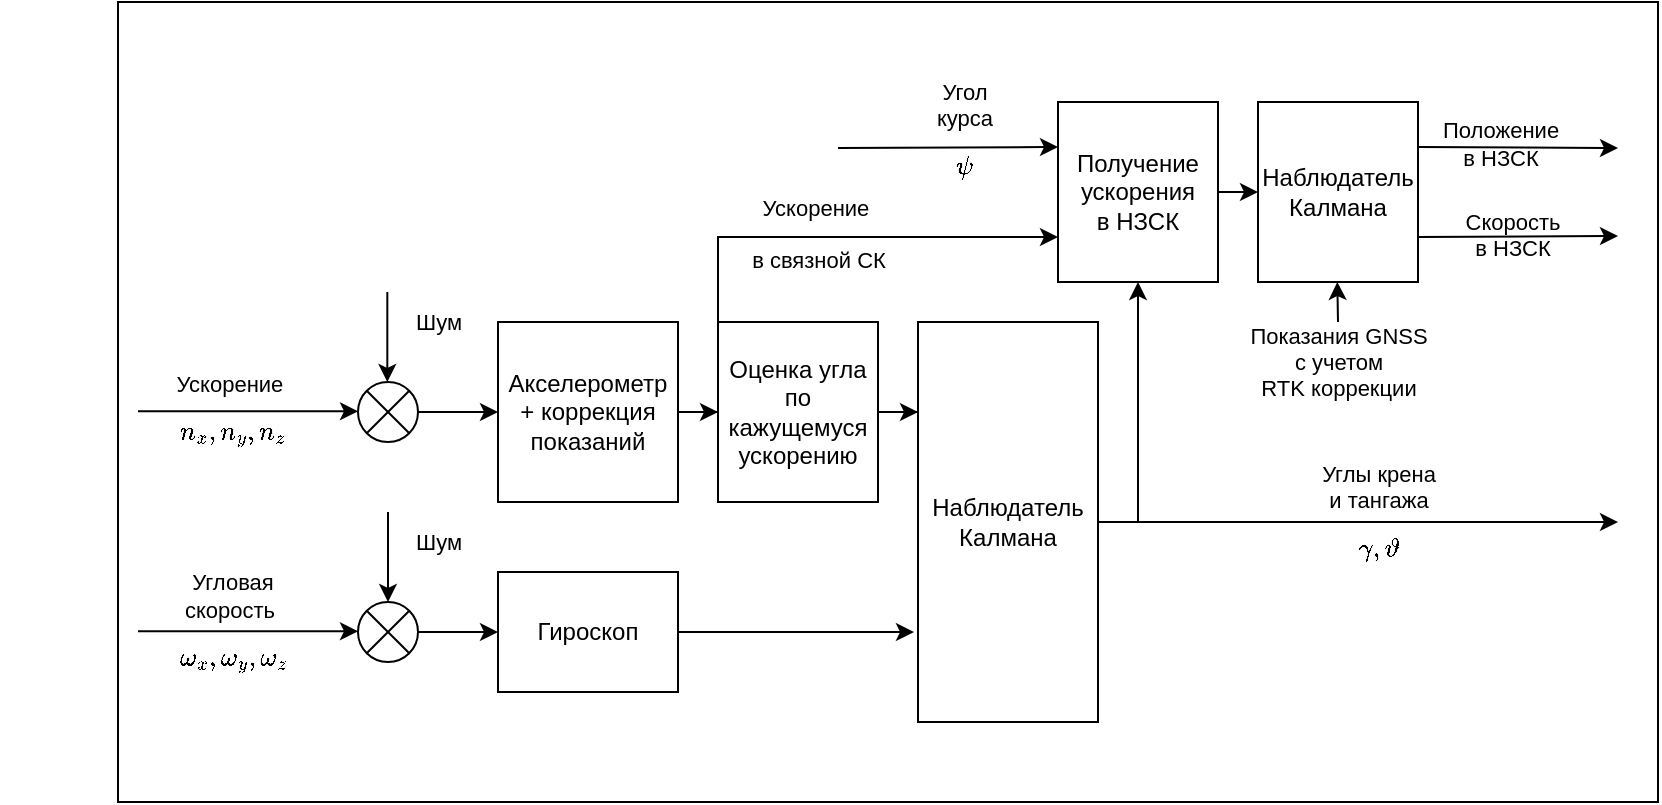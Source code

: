 <mxfile version="14.6.11" type="github">
  <diagram id="kqHRchUTWrbgLfPyTyG0" name="Page-1">
    <mxGraphModel dx="1673" dy="898" grid="1" gridSize="10" guides="1" tooltips="1" connect="1" arrows="1" fold="1" page="1" pageScale="1" pageWidth="827" pageHeight="1169" math="1" shadow="0">
      <root>
        <mxCell id="0" />
        <mxCell id="1" parent="0" />
        <mxCell id="pTG25tufGUdgOwVjfufl-10" style="edgeStyle=orthogonalEdgeStyle;rounded=0;orthogonalLoop=1;jettySize=auto;html=1;entryX=0;entryY=0.5;entryDx=0;entryDy=0;labelBackgroundColor=none;" edge="1" parent="1" source="pTG25tufGUdgOwVjfufl-1" target="pTG25tufGUdgOwVjfufl-9">
          <mxGeometry relative="1" as="geometry" />
        </mxCell>
        <mxCell id="pTG25tufGUdgOwVjfufl-1" value="Акселерометр + коррекция показаний" style="rounded=0;whiteSpace=wrap;html=1;labelBackgroundColor=none;" vertex="1" parent="1">
          <mxGeometry x="200" y="320" width="90" height="90" as="geometry" />
        </mxCell>
        <mxCell id="pTG25tufGUdgOwVjfufl-2" value="" style="endArrow=classic;html=1;labelBackgroundColor=none;" edge="1" parent="1">
          <mxGeometry width="50" height="50" relative="1" as="geometry">
            <mxPoint x="20.0" y="364.66" as="sourcePoint" />
            <mxPoint x="130" y="364.66" as="targetPoint" />
          </mxGeometry>
        </mxCell>
        <mxCell id="pTG25tufGUdgOwVjfufl-3" value="Ускорение&amp;nbsp; $$n_x, n_y, n_z$$" style="edgeLabel;html=1;align=center;verticalAlign=middle;resizable=0;points=[];labelBackgroundColor=none;" vertex="1" connectable="0" parent="pTG25tufGUdgOwVjfufl-2">
          <mxGeometry x="-0.153" y="-1" relative="1" as="geometry">
            <mxPoint y="3" as="offset" />
          </mxGeometry>
        </mxCell>
        <mxCell id="pTG25tufGUdgOwVjfufl-6" style="edgeStyle=orthogonalEdgeStyle;rounded=0;orthogonalLoop=1;jettySize=auto;html=1;entryX=0;entryY=0.5;entryDx=0;entryDy=0;labelBackgroundColor=none;" edge="1" parent="1" source="pTG25tufGUdgOwVjfufl-4" target="pTG25tufGUdgOwVjfufl-1">
          <mxGeometry relative="1" as="geometry" />
        </mxCell>
        <mxCell id="pTG25tufGUdgOwVjfufl-7" style="edgeStyle=orthogonalEdgeStyle;rounded=0;orthogonalLoop=1;jettySize=auto;html=1;exitX=0.5;exitY=0;exitDx=0;exitDy=0;entryX=0.5;entryY=0;entryDx=0;entryDy=0;labelBackgroundColor=none;" edge="1" parent="1" source="pTG25tufGUdgOwVjfufl-4" target="pTG25tufGUdgOwVjfufl-4">
          <mxGeometry relative="1" as="geometry">
            <mxPoint x="138.407" y="315" as="targetPoint" />
          </mxGeometry>
        </mxCell>
        <mxCell id="pTG25tufGUdgOwVjfufl-4" value="" style="shape=sumEllipse;perimeter=ellipsePerimeter;whiteSpace=wrap;html=1;backgroundOutline=1;labelBackgroundColor=none;" vertex="1" parent="1">
          <mxGeometry x="130" y="350" width="30" height="30" as="geometry" />
        </mxCell>
        <mxCell id="pTG25tufGUdgOwVjfufl-27" style="edgeStyle=orthogonalEdgeStyle;rounded=0;orthogonalLoop=1;jettySize=auto;html=1;entryX=0;entryY=0.225;entryDx=0;entryDy=0;entryPerimeter=0;labelBackgroundColor=none;" edge="1" parent="1" source="pTG25tufGUdgOwVjfufl-9" target="pTG25tufGUdgOwVjfufl-11">
          <mxGeometry relative="1" as="geometry" />
        </mxCell>
        <mxCell id="pTG25tufGUdgOwVjfufl-9" value="Оценка угла по кажущемуся ускорению" style="rounded=0;whiteSpace=wrap;html=1;labelBackgroundColor=none;" vertex="1" parent="1">
          <mxGeometry x="310" y="320" width="80" height="90" as="geometry" />
        </mxCell>
        <mxCell id="pTG25tufGUdgOwVjfufl-28" style="edgeStyle=orthogonalEdgeStyle;rounded=0;orthogonalLoop=1;jettySize=auto;html=1;labelBackgroundColor=none;" edge="1" parent="1" source="pTG25tufGUdgOwVjfufl-11">
          <mxGeometry relative="1" as="geometry">
            <mxPoint x="760" y="420" as="targetPoint" />
            <Array as="points">
              <mxPoint x="540" y="420" />
              <mxPoint x="540" y="420" />
            </Array>
          </mxGeometry>
        </mxCell>
        <mxCell id="pTG25tufGUdgOwVjfufl-29" value="&lt;div&gt;Углы крена&lt;/div&gt;&lt;div&gt; и тангажа&lt;/div&gt;&lt;div&gt;$$\;\;\gamma, \vartheta\;\;$$&amp;nbsp; &lt;/div&gt;" style="edgeLabel;html=1;align=center;verticalAlign=middle;resizable=0;points=[];fontStyle=0;labelBackgroundColor=none;" vertex="1" connectable="0" parent="pTG25tufGUdgOwVjfufl-28">
          <mxGeometry x="-0.179" relative="1" as="geometry">
            <mxPoint x="33" y="7" as="offset" />
          </mxGeometry>
        </mxCell>
        <mxCell id="pTG25tufGUdgOwVjfufl-11" value="&lt;div&gt;Наблюдатель&lt;/div&gt;&lt;div&gt;Калмана&lt;/div&gt;" style="rounded=0;whiteSpace=wrap;html=1;labelBackgroundColor=none;" vertex="1" parent="1">
          <mxGeometry x="410" y="320" width="90" height="200" as="geometry" />
        </mxCell>
        <mxCell id="pTG25tufGUdgOwVjfufl-26" style="edgeStyle=orthogonalEdgeStyle;rounded=0;orthogonalLoop=1;jettySize=auto;html=1;labelBackgroundColor=none;" edge="1" parent="1" source="pTG25tufGUdgOwVjfufl-13">
          <mxGeometry relative="1" as="geometry">
            <mxPoint x="408" y="475" as="targetPoint" />
          </mxGeometry>
        </mxCell>
        <mxCell id="pTG25tufGUdgOwVjfufl-13" value="Гироскоп" style="rounded=0;whiteSpace=wrap;html=1;labelBackgroundColor=none;" vertex="1" parent="1">
          <mxGeometry x="200" y="445" width="90" height="60" as="geometry" />
        </mxCell>
        <mxCell id="pTG25tufGUdgOwVjfufl-20" value="" style="endArrow=classic;html=1;labelBackgroundColor=none;" edge="1" parent="1">
          <mxGeometry width="50" height="50" relative="1" as="geometry">
            <mxPoint x="20.0" y="474.66" as="sourcePoint" />
            <mxPoint x="130" y="474.66" as="targetPoint" />
          </mxGeometry>
        </mxCell>
        <mxCell id="pTG25tufGUdgOwVjfufl-21" value="&lt;div&gt;Угловая &lt;br&gt;&lt;/div&gt;&lt;div&gt;скорость&amp;nbsp; $$\omega_x, \omega_y, \omega_z$$&lt;/div&gt;" style="edgeLabel;html=1;align=center;verticalAlign=middle;resizable=0;points=[];labelBackgroundColor=none;" vertex="1" connectable="0" parent="pTG25tufGUdgOwVjfufl-20">
          <mxGeometry x="-0.153" y="-1" relative="1" as="geometry">
            <mxPoint y="-1" as="offset" />
          </mxGeometry>
        </mxCell>
        <mxCell id="pTG25tufGUdgOwVjfufl-22" style="edgeStyle=orthogonalEdgeStyle;rounded=0;orthogonalLoop=1;jettySize=auto;html=1;exitX=0.5;exitY=0;exitDx=0;exitDy=0;entryX=0.5;entryY=0;entryDx=0;entryDy=0;labelBackgroundColor=none;" edge="1" parent="1" source="pTG25tufGUdgOwVjfufl-23" target="pTG25tufGUdgOwVjfufl-23">
          <mxGeometry relative="1" as="geometry">
            <mxPoint x="138.407" y="425" as="targetPoint" />
          </mxGeometry>
        </mxCell>
        <mxCell id="pTG25tufGUdgOwVjfufl-25" style="edgeStyle=orthogonalEdgeStyle;rounded=0;orthogonalLoop=1;jettySize=auto;html=1;labelBackgroundColor=none;" edge="1" parent="1" source="pTG25tufGUdgOwVjfufl-23" target="pTG25tufGUdgOwVjfufl-13">
          <mxGeometry relative="1" as="geometry" />
        </mxCell>
        <mxCell id="pTG25tufGUdgOwVjfufl-23" value="" style="shape=sumEllipse;perimeter=ellipsePerimeter;whiteSpace=wrap;html=1;backgroundOutline=1;labelBackgroundColor=none;" vertex="1" parent="1">
          <mxGeometry x="130" y="460" width="30" height="30" as="geometry" />
        </mxCell>
        <mxCell id="pTG25tufGUdgOwVjfufl-24" value="Шум" style="endArrow=classic;html=1;entryX=0.5;entryY=0;entryDx=0;entryDy=0;labelBackgroundColor=none;" edge="1" parent="1" target="pTG25tufGUdgOwVjfufl-23">
          <mxGeometry x="-0.333" y="25" width="50" height="50" relative="1" as="geometry">
            <mxPoint x="145" y="415" as="sourcePoint" />
            <mxPoint x="123.2" y="365" as="targetPoint" />
            <mxPoint as="offset" />
          </mxGeometry>
        </mxCell>
        <mxCell id="pTG25tufGUdgOwVjfufl-37" style="edgeStyle=elbowEdgeStyle;rounded=0;orthogonalLoop=1;jettySize=auto;html=1;entryX=0;entryY=0.5;entryDx=0;entryDy=0;startArrow=none;startFill=0;endArrow=classic;endFill=1;labelBackgroundColor=none;" edge="1" parent="1" source="pTG25tufGUdgOwVjfufl-30" target="pTG25tufGUdgOwVjfufl-36">
          <mxGeometry relative="1" as="geometry" />
        </mxCell>
        <mxCell id="pTG25tufGUdgOwVjfufl-30" value="&lt;div&gt;Получение&lt;/div&gt;&lt;div&gt;ускорения &lt;br&gt;&lt;/div&gt;&lt;div&gt;в НЗСК&lt;br&gt;&lt;/div&gt;" style="rounded=0;whiteSpace=wrap;html=1;labelBackgroundColor=none;" vertex="1" parent="1">
          <mxGeometry x="480" y="210" width="80" height="90" as="geometry" />
        </mxCell>
        <mxCell id="pTG25tufGUdgOwVjfufl-32" value="" style="endArrow=classic;html=1;entryX=0.5;entryY=1;entryDx=0;entryDy=0;labelBackgroundColor=none;" edge="1" parent="1">
          <mxGeometry width="50" height="50" relative="1" as="geometry">
            <mxPoint x="520" y="420" as="sourcePoint" />
            <mxPoint x="520" y="300" as="targetPoint" />
          </mxGeometry>
        </mxCell>
        <mxCell id="pTG25tufGUdgOwVjfufl-33" value="" style="endArrow=classic;html=1;edgeStyle=elbowEdgeStyle;rounded=0;entryX=0;entryY=0.75;entryDx=0;entryDy=0;labelBackgroundColor=none;" edge="1" parent="1" target="pTG25tufGUdgOwVjfufl-30">
          <mxGeometry width="50" height="50" relative="1" as="geometry">
            <mxPoint x="296" y="365" as="sourcePoint" />
            <mxPoint x="476" y="255" as="targetPoint" />
            <Array as="points">
              <mxPoint x="310" y="320" />
              <mxPoint x="296" y="310" />
              <mxPoint x="296" y="310" />
              <mxPoint x="296" y="255" />
            </Array>
          </mxGeometry>
        </mxCell>
        <mxCell id="pTG25tufGUdgOwVjfufl-35" value="&lt;div&gt;Ускорение&amp;nbsp;&lt;/div&gt;&lt;div&gt;&lt;br&gt;&lt;/div&gt;&lt;div&gt;в связной СК&lt;br&gt;&lt;/div&gt;" style="edgeLabel;html=1;align=center;verticalAlign=middle;resizable=0;points=[];labelBackgroundColor=none;" vertex="1" connectable="0" parent="pTG25tufGUdgOwVjfufl-33">
          <mxGeometry x="0.111" y="2" relative="1" as="geometry">
            <mxPoint as="offset" />
          </mxGeometry>
        </mxCell>
        <mxCell id="pTG25tufGUdgOwVjfufl-43" style="edgeStyle=none;rounded=0;orthogonalLoop=1;jettySize=auto;html=1;exitX=1;exitY=0.25;exitDx=0;exitDy=0;labelBackgroundColor=none;startArrow=none;startFill=0;endArrow=classic;endFill=1;" edge="1" parent="1" source="pTG25tufGUdgOwVjfufl-36">
          <mxGeometry relative="1" as="geometry">
            <mxPoint x="760" y="233" as="targetPoint" />
          </mxGeometry>
        </mxCell>
        <mxCell id="pTG25tufGUdgOwVjfufl-45" value="&lt;div&gt;Положение&lt;/div&gt;&lt;div&gt; в НЗСК&lt;br&gt;&lt;/div&gt;" style="edgeLabel;html=1;align=center;verticalAlign=middle;resizable=0;points=[];labelBackgroundColor=none;" vertex="1" connectable="0" parent="pTG25tufGUdgOwVjfufl-43">
          <mxGeometry x="-0.183" y="2" relative="1" as="geometry">
            <mxPoint as="offset" />
          </mxGeometry>
        </mxCell>
        <mxCell id="pTG25tufGUdgOwVjfufl-46" style="edgeStyle=orthogonalEdgeStyle;curved=0;rounded=1;sketch=0;orthogonalLoop=1;jettySize=auto;html=1;exitX=1;exitY=0.75;exitDx=0;exitDy=0;" edge="1" parent="1" source="pTG25tufGUdgOwVjfufl-36">
          <mxGeometry relative="1" as="geometry">
            <mxPoint x="760" y="277" as="targetPoint" />
          </mxGeometry>
        </mxCell>
        <mxCell id="pTG25tufGUdgOwVjfufl-47" value="&lt;br&gt;&lt;div&gt;Скорость&lt;/div&gt;&lt;div&gt; в НЗСК&lt;br&gt;&lt;/div&gt;" style="edgeLabel;html=1;align=center;verticalAlign=middle;resizable=0;points=[];labelBackgroundColor=none;" vertex="1" connectable="0" parent="pTG25tufGUdgOwVjfufl-46">
          <mxGeometry x="0.164" y="1" relative="1" as="geometry">
            <mxPoint x="-11" y="-6" as="offset" />
          </mxGeometry>
        </mxCell>
        <mxCell id="pTG25tufGUdgOwVjfufl-36" value="&lt;div&gt;Наблюдатель&lt;/div&gt;&lt;div&gt;Калмана&lt;/div&gt;" style="rounded=0;whiteSpace=wrap;html=1;labelBackgroundColor=none;" vertex="1" parent="1">
          <mxGeometry x="580" y="210" width="80" height="90" as="geometry" />
        </mxCell>
        <mxCell id="pTG25tufGUdgOwVjfufl-39" value="" style="endArrow=classic;html=1;entryX=0;entryY=0.25;entryDx=0;entryDy=0;labelBackgroundColor=none;" edge="1" parent="1" target="pTG25tufGUdgOwVjfufl-30">
          <mxGeometry width="50" height="50" relative="1" as="geometry">
            <mxPoint x="370" y="233" as="sourcePoint" />
            <mxPoint x="480" y="230" as="targetPoint" />
          </mxGeometry>
        </mxCell>
        <mxCell id="pTG25tufGUdgOwVjfufl-40" value="Угол&lt;br&gt;&lt;div&gt;курса&lt;/div&gt;&lt;div&gt;$$\psi$$&lt;br&gt;&lt;/div&gt;" style="edgeLabel;html=1;align=center;verticalAlign=middle;resizable=0;points=[];labelBackgroundColor=none;" vertex="1" connectable="0" parent="pTG25tufGUdgOwVjfufl-39">
          <mxGeometry x="0.142" y="-1" relative="1" as="geometry">
            <mxPoint y="2" as="offset" />
          </mxGeometry>
        </mxCell>
        <mxCell id="pTG25tufGUdgOwVjfufl-41" value="Шум" style="endArrow=classic;html=1;entryX=0.5;entryY=0;entryDx=0;entryDy=0;labelBackgroundColor=none;" edge="1" parent="1">
          <mxGeometry x="-0.333" y="25" width="50" height="50" relative="1" as="geometry">
            <mxPoint x="144.66" y="305" as="sourcePoint" />
            <mxPoint x="144.66" y="350.0" as="targetPoint" />
            <mxPoint as="offset" />
          </mxGeometry>
        </mxCell>
        <mxCell id="pTG25tufGUdgOwVjfufl-42" value="&lt;div&gt;Показания GNSS&lt;/div&gt;&lt;div&gt; с учетом &lt;br&gt;&lt;/div&gt;&lt;div&gt;RTK коррекции&lt;/div&gt;" style="endArrow=classic;html=1;entryX=0.5;entryY=1;entryDx=0;entryDy=0;labelBackgroundColor=none;" edge="1" parent="1">
          <mxGeometry x="-1" y="20" width="50" height="50" relative="1" as="geometry">
            <mxPoint x="620" y="320" as="sourcePoint" />
            <mxPoint x="619.66" y="300" as="targetPoint" />
            <mxPoint x="20" y="20" as="offset" />
          </mxGeometry>
        </mxCell>
        <mxCell id="pTG25tufGUdgOwVjfufl-48" value="" style="rounded=0;whiteSpace=wrap;html=1;labelBackgroundColor=none;sketch=0;fillColor=none;" vertex="1" parent="1">
          <mxGeometry x="10" y="160" width="770" height="400" as="geometry" />
        </mxCell>
      </root>
    </mxGraphModel>
  </diagram>
</mxfile>
